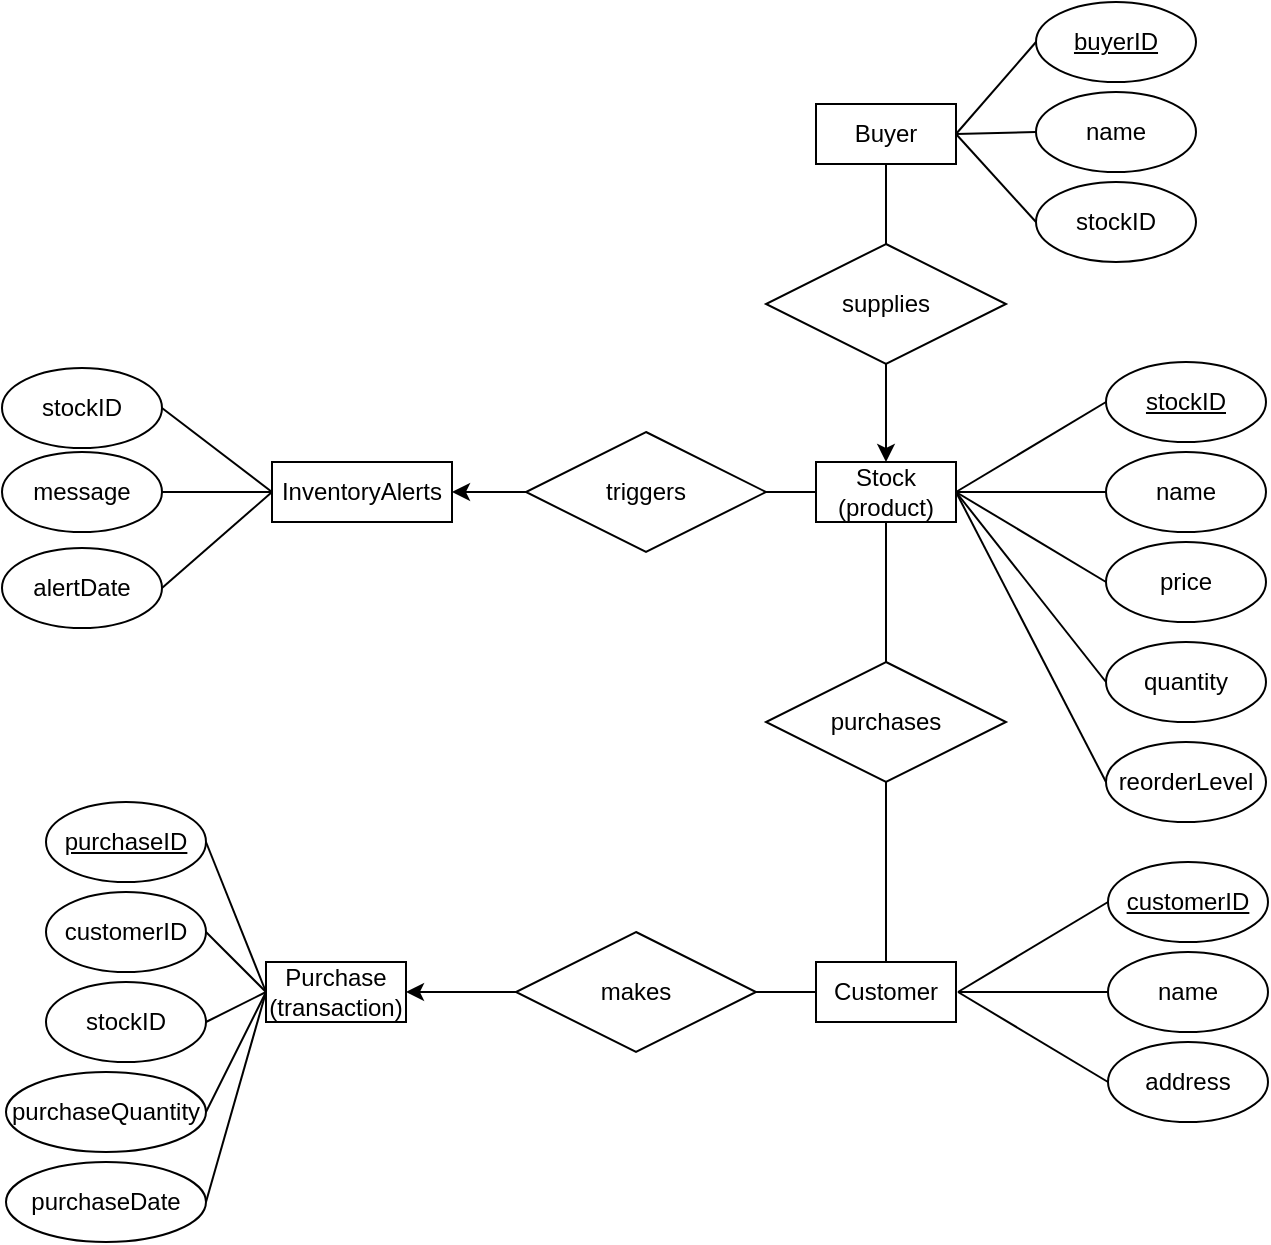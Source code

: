 <mxGraphModel dx="764" dy="843" grid="1" gridSize="10" guides="1" tooltips="1" connect="1" arrows="1" fold="1" page="1" pageScale="1" pageWidth="850" pageHeight="1100" background="#ffffff"><root><mxCell id="0"/><mxCell id="1" parent="0"/><mxCell id="2" value="Stock&lt;div&gt;(product)&lt;/div&gt;" style="rounded=0;whiteSpace=wrap;html=1;" parent="1" vertex="1"><mxGeometry x="485" y="430" width="70" height="30" as="geometry"/></mxCell><mxCell id="3" value="Buyer" style="rounded=0;whiteSpace=wrap;html=1;" parent="1" vertex="1"><mxGeometry x="485" y="251" width="70" height="30" as="geometry"/></mxCell><mxCell id="4" value="&lt;u&gt;stockID&lt;/u&gt;" style="ellipse;whiteSpace=wrap;html=1;" parent="1" vertex="1"><mxGeometry x="630" y="380" width="80" height="40" as="geometry"/></mxCell><mxCell id="5" value="reorderLevel" style="ellipse;whiteSpace=wrap;html=1;" parent="1" vertex="1"><mxGeometry x="630" y="570" width="80" height="40" as="geometry"/></mxCell><mxCell id="6" value="name" style="ellipse;whiteSpace=wrap;html=1;" parent="1" vertex="1"><mxGeometry x="630" y="425" width="80" height="40" as="geometry"/></mxCell><mxCell id="7" value="quantity" style="ellipse;whiteSpace=wrap;html=1;" parent="1" vertex="1"><mxGeometry x="630" y="520" width="80" height="40" as="geometry"/></mxCell><mxCell id="8" value="price" style="ellipse;whiteSpace=wrap;html=1;" parent="1" vertex="1"><mxGeometry x="630" y="470" width="80" height="40" as="geometry"/></mxCell><mxCell id="9" value="" style="endArrow=none;html=1;exitX=1;exitY=0.5;entryX=0;entryY=0.5;" parent="1" source="2" target="4" edge="1"><mxGeometry width="50" height="50" relative="1" as="geometry"><mxPoint x="550" y="460" as="sourcePoint"/><mxPoint x="600" y="410" as="targetPoint"/></mxGeometry></mxCell><mxCell id="10" value="" style="endArrow=none;html=1;entryX=0;entryY=0.5;exitX=1;exitY=0.5;" parent="1" source="2" target="6" edge="1"><mxGeometry width="50" height="50" relative="1" as="geometry"><mxPoint x="480" y="680" as="sourcePoint"/><mxPoint x="530" y="630" as="targetPoint"/></mxGeometry></mxCell><mxCell id="11" value="" style="endArrow=none;html=1;entryX=0;entryY=0.5;exitX=1;exitY=0.5;" parent="1" source="2" target="8" edge="1"><mxGeometry width="50" height="50" relative="1" as="geometry"><mxPoint x="480" y="680" as="sourcePoint"/><mxPoint x="530" y="630" as="targetPoint"/></mxGeometry></mxCell><mxCell id="12" value="" style="endArrow=none;html=1;entryX=0;entryY=0.5;exitX=1;exitY=0.5;" parent="1" source="2" target="7" edge="1"><mxGeometry width="50" height="50" relative="1" as="geometry"><mxPoint x="480" y="680" as="sourcePoint"/><mxPoint x="530" y="630" as="targetPoint"/></mxGeometry></mxCell><mxCell id="13" value="" style="endArrow=none;html=1;entryX=0;entryY=0.5;exitX=1;exitY=0.5;" parent="1" source="2" target="5" edge="1"><mxGeometry width="50" height="50" relative="1" as="geometry"><mxPoint x="550" y="450" as="sourcePoint"/><mxPoint x="530" y="630" as="targetPoint"/></mxGeometry></mxCell><mxCell id="14" value="&lt;u&gt;buyerID&lt;/u&gt;" style="ellipse;whiteSpace=wrap;html=1;" parent="1" vertex="1"><mxGeometry x="595" y="200" width="80" height="40" as="geometry"/></mxCell><mxCell id="15" value="name" style="ellipse;whiteSpace=wrap;html=1;" parent="1" vertex="1"><mxGeometry x="595" y="245" width="80" height="40" as="geometry"/></mxCell><mxCell id="16" value="stockID" style="ellipse;whiteSpace=wrap;html=1;" parent="1" vertex="1"><mxGeometry x="595" y="290" width="80" height="40" as="geometry"/></mxCell><mxCell id="17" value="" style="endArrow=none;html=1;exitX=1;exitY=0.5;entryX=0;entryY=0.5;" parent="1" source="3" target="15" edge="1"><mxGeometry width="50" height="50" relative="1" as="geometry"><mxPoint x="545" y="340" as="sourcePoint"/><mxPoint x="595" y="290" as="targetPoint"/></mxGeometry></mxCell><mxCell id="18" value="" style="endArrow=none;html=1;entryX=0;entryY=0.5;exitX=1;exitY=0.5;" parent="1" source="3" target="14" edge="1"><mxGeometry width="50" height="50" relative="1" as="geometry"><mxPoint x="485" y="700" as="sourcePoint"/><mxPoint x="535" y="650" as="targetPoint"/></mxGeometry></mxCell><mxCell id="19" value="" style="endArrow=none;html=1;entryX=0;entryY=0.5;exitX=1;exitY=0.5;" parent="1" source="3" target="16" edge="1"><mxGeometry width="50" height="50" relative="1" as="geometry"><mxPoint x="485" y="700" as="sourcePoint"/><mxPoint x="535" y="650" as="targetPoint"/></mxGeometry></mxCell><mxCell id="20" value="supplies" style="rhombus;whiteSpace=wrap;html=1;" parent="1" vertex="1"><mxGeometry x="460" y="321" width="120" height="60" as="geometry"/></mxCell><mxCell id="21" value="" style="endArrow=classic;html=1;exitX=0.5;exitY=1;entryX=0.5;entryY=0;" parent="1" source="20" target="2" edge="1"><mxGeometry width="50" height="50" relative="1" as="geometry"><mxPoint x="510" y="391" as="sourcePoint"/><mxPoint x="510" y="450" as="targetPoint"/></mxGeometry></mxCell><mxCell id="22" value="" style="endArrow=none;html=1;entryX=0.5;entryY=1;exitX=0.5;exitY=0;" parent="1" source="20" target="3" edge="1"><mxGeometry width="50" height="50" relative="1" as="geometry"><mxPoint x="455" y="700" as="sourcePoint"/><mxPoint x="505" y="650" as="targetPoint"/></mxGeometry></mxCell><mxCell id="26" value="Customer" style="rounded=0;whiteSpace=wrap;html=1;" parent="1" vertex="1"><mxGeometry x="485" y="680" width="70" height="30" as="geometry"/></mxCell><mxCell id="28" value="purchases" style="rhombus;whiteSpace=wrap;html=1;" parent="1" vertex="1"><mxGeometry x="460" y="530" width="120" height="60" as="geometry"/></mxCell><mxCell id="29" value="" style="endArrow=none;html=1;entryX=0.5;entryY=0;exitX=0.5;exitY=1;" parent="1" source="28" target="26" edge="1"><mxGeometry width="50" height="50" relative="1" as="geometry"><mxPoint x="465" y="770" as="sourcePoint"/><mxPoint x="515" y="720" as="targetPoint"/></mxGeometry></mxCell><mxCell id="30" value="&lt;u&gt;customerID&lt;/u&gt;" style="ellipse;whiteSpace=wrap;html=1;" parent="1" vertex="1"><mxGeometry x="631" y="630" width="80" height="40" as="geometry"/></mxCell><mxCell id="32" value="name" style="ellipse;whiteSpace=wrap;html=1;" parent="1" vertex="1"><mxGeometry x="631" y="675" width="80" height="40" as="geometry"/></mxCell><mxCell id="34" value="address" style="ellipse;whiteSpace=wrap;html=1;" parent="1" vertex="1"><mxGeometry x="631" y="720" width="80" height="40" as="geometry"/></mxCell><mxCell id="35" value="" style="endArrow=none;html=1;exitX=1;exitY=0.5;entryX=0;entryY=0.5;" parent="1" target="30" edge="1"><mxGeometry width="50" height="50" relative="1" as="geometry"><mxPoint x="556" y="695" as="sourcePoint"/><mxPoint x="601" y="660" as="targetPoint"/></mxGeometry></mxCell><mxCell id="36" value="" style="endArrow=none;html=1;entryX=0;entryY=0.5;exitX=1;exitY=0.5;" parent="1" target="32" edge="1"><mxGeometry width="50" height="50" relative="1" as="geometry"><mxPoint x="556" y="695" as="sourcePoint"/><mxPoint x="531" y="880" as="targetPoint"/></mxGeometry></mxCell><mxCell id="37" value="" style="endArrow=none;html=1;entryX=0;entryY=0.5;exitX=1;exitY=0.5;" parent="1" target="34" edge="1"><mxGeometry width="50" height="50" relative="1" as="geometry"><mxPoint x="556" y="695" as="sourcePoint"/><mxPoint x="531" y="880" as="targetPoint"/></mxGeometry></mxCell><mxCell id="40" value="Purchase&lt;div&gt;(transaction)&lt;/div&gt;" style="rounded=0;whiteSpace=wrap;html=1;" parent="1" vertex="1"><mxGeometry x="210" y="680" width="70" height="30" as="geometry"/></mxCell><mxCell id="41" value="&lt;u&gt;purchaseID&lt;/u&gt;" style="ellipse;whiteSpace=wrap;html=1;" parent="1" vertex="1"><mxGeometry x="100" y="600" width="80" height="40" as="geometry"/></mxCell><mxCell id="42" value="customerID" style="ellipse;whiteSpace=wrap;html=1;" parent="1" vertex="1"><mxGeometry x="100" y="645" width="80" height="40" as="geometry"/></mxCell><mxCell id="43" value="stockID" style="ellipse;whiteSpace=wrap;html=1;" parent="1" vertex="1"><mxGeometry x="100" y="690" width="80" height="40" as="geometry"/></mxCell><mxCell id="44" value="" style="endArrow=none;html=1;exitX=0;exitY=0.5;entryX=1;entryY=0.5;" parent="1" source="40" target="41" edge="1"><mxGeometry width="50" height="50" relative="1" as="geometry"><mxPoint x="553" y="835" as="sourcePoint"/><mxPoint x="598" y="800" as="targetPoint"/></mxGeometry></mxCell><mxCell id="45" value="" style="endArrow=none;html=1;entryX=0;entryY=0.5;exitX=1;exitY=0.5;" parent="1" source="43" target="40" edge="1"><mxGeometry width="50" height="50" relative="1" as="geometry"><mxPoint x="220" y="740" as="sourcePoint"/><mxPoint x="295" y="740" as="targetPoint"/></mxGeometry></mxCell><mxCell id="46" value="" style="endArrow=none;html=1;entryX=0;entryY=0.5;exitX=1;exitY=0.5;" parent="1" source="42" target="40" edge="1"><mxGeometry width="50" height="50" relative="1" as="geometry"><mxPoint x="190" y="790" as="sourcePoint"/><mxPoint x="265" y="835" as="targetPoint"/></mxGeometry></mxCell><mxCell id="47" value="InventoryAlerts" style="rounded=0;whiteSpace=wrap;html=1;" parent="1" vertex="1"><mxGeometry x="213" y="430" width="90" height="30" as="geometry"/></mxCell><mxCell id="49" value="stockID" style="ellipse;whiteSpace=wrap;html=1;" parent="1" vertex="1"><mxGeometry x="78" y="383" width="80" height="40" as="geometry"/></mxCell><mxCell id="50" value="message" style="ellipse;whiteSpace=wrap;html=1;" parent="1" vertex="1"><mxGeometry x="78" y="425" width="80" height="40" as="geometry"/></mxCell><mxCell id="52" value="" style="endArrow=none;html=1;entryX=1;entryY=0.5;exitX=0;exitY=0.5;" parent="1" source="47" target="49" edge="1"><mxGeometry width="50" height="50" relative="1" as="geometry"><mxPoint x="3" y="455" as="sourcePoint"/><mxPoint x="-22" y="640" as="targetPoint"/></mxGeometry></mxCell><mxCell id="53" value="" style="endArrow=none;html=1;entryX=1;entryY=0.5;exitX=0;exitY=0.5;" parent="1" source="47" target="50" edge="1"><mxGeometry width="50" height="50" relative="1" as="geometry"><mxPoint x="3" y="455" as="sourcePoint"/><mxPoint x="-22" y="640" as="targetPoint"/></mxGeometry></mxCell><mxCell id="54" value="alertDate" style="ellipse;whiteSpace=wrap;html=1;" parent="1" vertex="1"><mxGeometry x="78" y="473" width="80" height="40" as="geometry"/></mxCell><mxCell id="55" value="" style="endArrow=none;html=1;entryX=1;entryY=0.5;" parent="1" target="54" edge="1"><mxGeometry width="50" height="50" relative="1" as="geometry"><mxPoint x="213" y="445" as="sourcePoint"/><mxPoint x="168" y="510" as="targetPoint"/></mxGeometry></mxCell><mxCell id="60" value="&lt;span&gt;makes&lt;/span&gt;" style="rhombus;whiteSpace=wrap;html=1;" parent="1" vertex="1"><mxGeometry x="335" y="665" width="120" height="60" as="geometry"/></mxCell><mxCell id="61" value="" style="endArrow=classic;html=1;exitX=0;exitY=0.5;" parent="1" source="60" edge="1"><mxGeometry width="50" height="50" relative="1" as="geometry"><mxPoint x="310" y="695" as="sourcePoint"/><mxPoint x="280" y="695" as="targetPoint"/></mxGeometry></mxCell><mxCell id="62" value="" style="endArrow=none;html=1;entryX=0;entryY=0.5;exitX=1;exitY=0.5;" parent="1" source="60" target="26" edge="1"><mxGeometry width="50" height="50" relative="1" as="geometry"><mxPoint x="400" y="800" as="sourcePoint"/><mxPoint x="450" y="750" as="targetPoint"/></mxGeometry></mxCell><mxCell id="63" value="purchaseQuantity" style="ellipse;whiteSpace=wrap;html=1;" parent="1" vertex="1"><mxGeometry x="80" y="735" width="100" height="40" as="geometry"/></mxCell><mxCell id="64" value="purchaseDate" style="ellipse;whiteSpace=wrap;html=1;" parent="1" vertex="1"><mxGeometry x="80" y="780" width="100" height="40" as="geometry"/></mxCell><mxCell id="65" value="" style="endArrow=none;html=1;entryX=0;entryY=0.5;exitX=1;exitY=0.5;" parent="1" source="63" target="40" edge="1"><mxGeometry width="50" height="50" relative="1" as="geometry"><mxPoint x="90" y="890" as="sourcePoint"/><mxPoint x="140" y="840" as="targetPoint"/></mxGeometry></mxCell><mxCell id="66" value="" style="endArrow=none;html=1;entryX=0;entryY=0.5;exitX=1;exitY=0.5;" parent="1" source="64" target="40" edge="1"><mxGeometry width="50" height="50" relative="1" as="geometry"><mxPoint x="90" y="890" as="sourcePoint"/><mxPoint x="140" y="840" as="targetPoint"/></mxGeometry></mxCell><mxCell id="67" value="triggers" style="rhombus;whiteSpace=wrap;html=1;" parent="1" vertex="1"><mxGeometry x="340" y="415" width="120" height="60" as="geometry"/></mxCell><mxCell id="68" value="" style="endArrow=none;html=1;entryX=0;entryY=0.5;exitX=1;exitY=0.5;" parent="1" source="67" target="2" edge="1"><mxGeometry width="50" height="50" relative="1" as="geometry"><mxPoint x="90" y="890" as="sourcePoint"/><mxPoint x="140" y="840" as="targetPoint"/></mxGeometry></mxCell><mxCell id="70" value="" style="endArrow=classic;html=1;exitX=0;exitY=0.5;entryX=1;entryY=0.5;" parent="1" source="67" target="47" edge="1"><mxGeometry width="50" height="50" relative="1" as="geometry"><mxPoint x="80" y="890" as="sourcePoint"/><mxPoint x="130" y="840" as="targetPoint"/></mxGeometry></mxCell><mxCell id="71" value="" style="endArrow=none;html=1;entryX=0.5;entryY=1;exitX=0.5;exitY=0;" edge="1" parent="1" source="28" target="2"><mxGeometry width="50" height="50" relative="1" as="geometry"><mxPoint x="80" y="890" as="sourcePoint"/><mxPoint x="130" y="840" as="targetPoint"/></mxGeometry></mxCell></root></mxGraphModel>